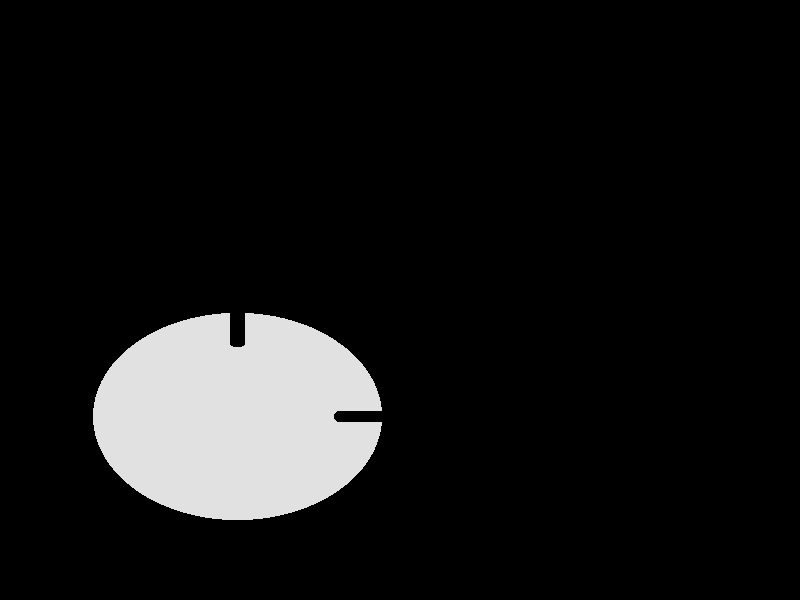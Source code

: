 #include "colors.inc"
#include "finish.inc"

global_settings {assumed_gamma 1 max_trace_level 6}
background {color White transmit 1.0}
camera {orthographic
  right -7.14*x up 7.47*y
  direction 1.00*z
  location <0,0,50.00> look_at <0,0,0>}


light_source {<  2.00,   3.00,  40.00> color White
  area_light <0.70, 0, 0>, <0, 0.70, 0>, 3, 3
  adaptive 1 jitter}
// no fog
#declare simple = finish {phong 0.7}
#declare pale = finish {ambient 0.5 diffuse 0.85 roughness 0.001 specular 0.200 }
#declare intermediate = finish {ambient 0.3 diffuse 0.6 specular 0.1 roughness 0.04}
#declare vmd = finish {ambient 0.0 diffuse 0.65 phong 0.1 phong_size 40.0 specular 0.5 }
#declare jmol = finish {ambient 0.2 diffuse 0.6 specular 1 roughness 0.001 metallic}
#declare ase2 = finish {ambient 0.05 brilliance 3 diffuse 0.6 metallic specular 0.7 roughness 0.04 reflection 0.15}
#declare ase3 = finish {ambient 0.15 brilliance 2 diffuse 0.6 metallic specular 1.0 roughness 0.001 reflection 0.0}
#declare glass = finish {ambient 0.05 diffuse 0.3 specular 1.0 roughness 0.001}
#declare glass2 = finish {ambient 0.01 diffuse 0.3 specular 1.0 reflection 0.25 roughness 0.001}
#declare Rcell = 0.070;
#declare Rbond = 0.100;

#macro atom(LOC, R, COL, TRANS, FIN)
  sphere{LOC, R texture{pigment{color COL transmit TRANS} finish{FIN}}}
#end
#macro constrain(LOC, R, COL, TRANS FIN)
union{torus{R, Rcell rotate 45*z texture{pigment{color COL transmit TRANS} finish{FIN}}}
     torus{R, Rcell rotate -45*z texture{pigment{color COL transmit TRANS} finish{FIN}}}
     translate LOC}
#end

cylinder {< -1.45,  -1.45,  -4.20>, < -1.45,   0.65,  -2.10>, Rcell pigment {Black}}
cylinder {<  0.65,  -1.45,  -2.10>, <  0.65,   0.65,   0.00>, Rcell pigment {Black}}
cylinder {<  2.75,   0.65,  -2.10>, <  2.75,   2.75,   0.00>, Rcell pigment {Black}}
cylinder {<  0.65,   0.65,  -4.20>, <  0.65,   2.75,  -2.10>, Rcell pigment {Black}}
cylinder {< -1.45,  -1.45,  -4.20>, <  0.65,  -1.45,  -2.10>, Rcell pigment {Black}}
cylinder {< -1.45,   0.65,  -2.10>, <  0.65,   0.65,   0.00>, Rcell pigment {Black}}
cylinder {<  0.65,   2.75,  -2.10>, <  2.75,   2.75,   0.00>, Rcell pigment {Black}}
cylinder {<  0.65,   0.65,  -4.20>, <  2.75,   0.65,  -2.10>, Rcell pigment {Black}}
cylinder {< -1.45,  -1.45,  -4.20>, <  0.65,   0.65,  -4.20>, Rcell pigment {Black}}
cylinder {< -1.45,   0.65,  -2.10>, <  0.65,   2.75,  -2.10>, Rcell pigment {Black}}
cylinder {<  0.65,   0.65,   0.00>, <  2.75,   2.75,   0.00>, Rcell pigment {Black}}
cylinder {<  0.65,  -1.45,  -2.10>, <  2.75,   0.65,  -2.10>, Rcell pigment {Black}}
atom(< -1.45,  -1.45,  -4.20>, 1.29, rgb <0.75, 0.75, 0.75>, 0.0, ase2) // #0

// no constraints
